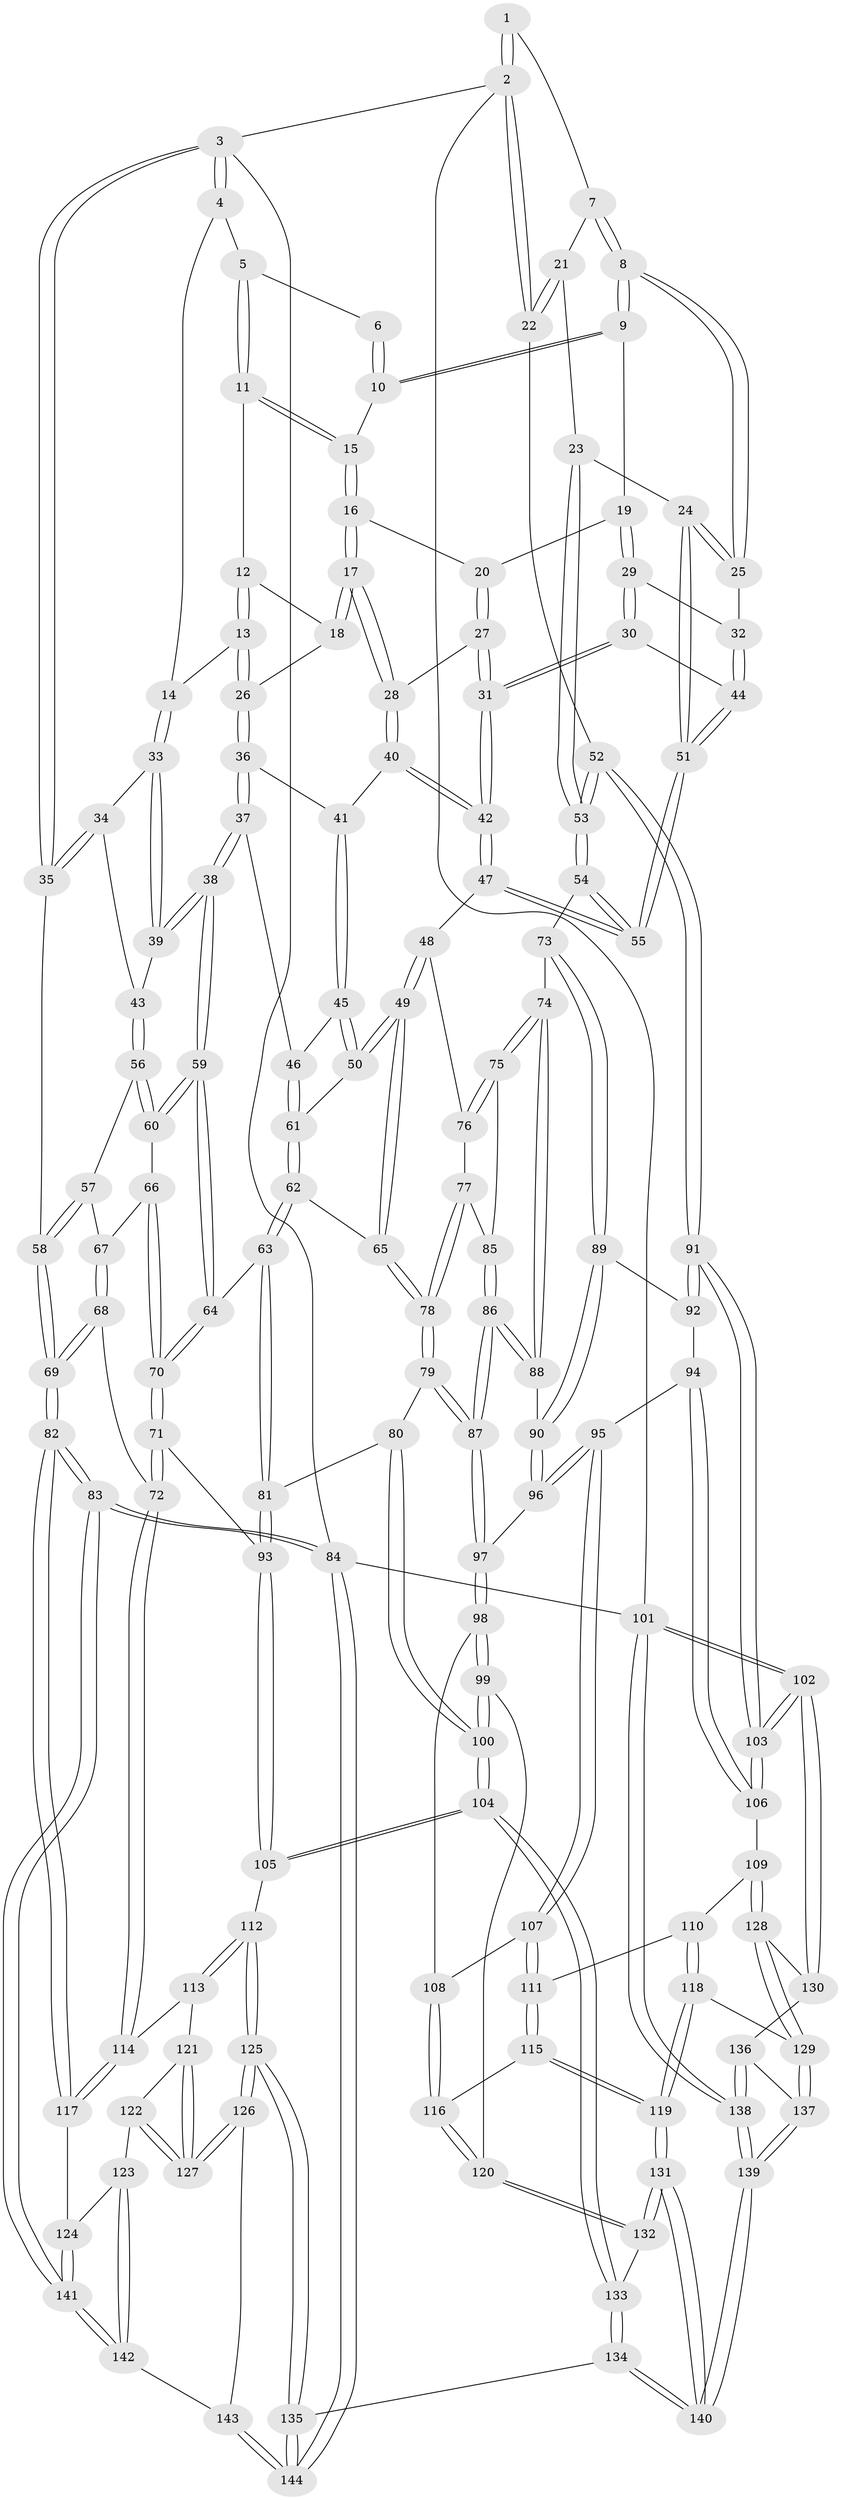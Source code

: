 // coarse degree distribution, {3: 0.2727272727272727, 4: 0.4772727272727273, 5: 0.20454545454545456, 7: 0.022727272727272728, 2: 0.022727272727272728}
// Generated by graph-tools (version 1.1) at 2025/38/03/04/25 23:38:33]
// undirected, 144 vertices, 357 edges
graph export_dot {
  node [color=gray90,style=filled];
  1 [pos="+0.7742491355412618+0"];
  2 [pos="+1+0"];
  3 [pos="+0+0"];
  4 [pos="+0.27585868250575063+0"];
  5 [pos="+0.4432299685308093+0"];
  6 [pos="+0.7467511832056598+0"];
  7 [pos="+0.8209895060902552+0.06559835440332225"];
  8 [pos="+0.8010741443363398+0.1489512609880385"];
  9 [pos="+0.7083460944031199+0.1502315624510037"];
  10 [pos="+0.6471010152691585+0.09678643509545314"];
  11 [pos="+0.4622771461208587+0"];
  12 [pos="+0.45272533001007537+0.05252893805777238"];
  13 [pos="+0.32732802585755444+0.16218903661474948"];
  14 [pos="+0.2924973627322342+0.15168713407637896"];
  15 [pos="+0.6138227280164489+0.10078751814563833"];
  16 [pos="+0.5611010167158925+0.1626397455576664"];
  17 [pos="+0.5162018452162404+0.18557248132753978"];
  18 [pos="+0.4878035904580289+0.14109358984549364"];
  19 [pos="+0.6907083342805603+0.17162945828267312"];
  20 [pos="+0.6419472926624915+0.1959887949164539"];
  21 [pos="+0.9729157676522359+0.08097045496679045"];
  22 [pos="+1+0"];
  23 [pos="+0.8732996268295335+0.22932397115741696"];
  24 [pos="+0.8484463946560848+0.22537741465224215"];
  25 [pos="+0.8394765602361544+0.2186192348923723"];
  26 [pos="+0.34959166000547615+0.19011521278724253"];
  27 [pos="+0.6320288220505097+0.22321766310125327"];
  28 [pos="+0.5115696034384791+0.21502987634960388"];
  29 [pos="+0.6858617223127775+0.22885065732330628"];
  30 [pos="+0.6650210236741321+0.31552336213356147"];
  31 [pos="+0.6432345090094828+0.3265050412329714"];
  32 [pos="+0.7759762910946872+0.2557758556639301"];
  33 [pos="+0.23672235117715842+0.17573465300442487"];
  34 [pos="+0.08563929730651323+0.15911566960096815"];
  35 [pos="+0+0"];
  36 [pos="+0.382012031677468+0.2535398327628148"];
  37 [pos="+0.3452627978782043+0.3180385689843085"];
  38 [pos="+0.3163475993484298+0.3348228720436682"];
  39 [pos="+0.26658175057258554+0.30188473539392235"];
  40 [pos="+0.5050137379584049+0.23740388671454318"];
  41 [pos="+0.48921341708961835+0.24447152920473725"];
  42 [pos="+0.6122997122384474+0.35478240489385837"];
  43 [pos="+0.16946125334463133+0.3164502068498736"];
  44 [pos="+0.6935911176013184+0.3106191440998133"];
  45 [pos="+0.46980047076103393+0.3068779871127129"];
  46 [pos="+0.4166449482214691+0.3610941245248859"];
  47 [pos="+0.6113441924317203+0.36149680226206804"];
  48 [pos="+0.5961660163765361+0.39830956418175273"];
  49 [pos="+0.5672418811001518+0.4162317026239546"];
  50 [pos="+0.4806973246535985+0.3746732231674317"];
  51 [pos="+0.8117737641692039+0.3899689675658829"];
  52 [pos="+1+0.3571455666803665"];
  53 [pos="+1+0.3568395952579556"];
  54 [pos="+0.8304883244903414+0.45984279080409673"];
  55 [pos="+0.8182755441883022+0.43354931223588405"];
  56 [pos="+0.1665108373232912+0.32727405841678525"];
  57 [pos="+0.08007379711834002+0.3724246874240207"];
  58 [pos="+0+0"];
  59 [pos="+0.2915759273762693+0.43393108301455774"];
  60 [pos="+0.1890719633478538+0.3988100555761775"];
  61 [pos="+0.427531286467234+0.3757097872861875"];
  62 [pos="+0.4176601732042931+0.4377580781955347"];
  63 [pos="+0.35814044626102354+0.5073241298418445"];
  64 [pos="+0.300888906278+0.4646462703372296"];
  65 [pos="+0.560416546996305+0.42513339496811703"];
  66 [pos="+0.1357599296156502+0.4399723010488234"];
  67 [pos="+0.08009708506456668+0.3725923391755846"];
  68 [pos="+0+0.593274327612881"];
  69 [pos="+0+0.5871347158998761"];
  70 [pos="+0.0986927344414266+0.589364578020287"];
  71 [pos="+0.09307149718006624+0.5965872538842713"];
  72 [pos="+0.06041781607154022+0.6153381693568777"];
  73 [pos="+0.8128764890862574+0.4978632596023241"];
  74 [pos="+0.7670597525662747+0.5068034673607925"];
  75 [pos="+0.7408733751233256+0.502151381228763"];
  76 [pos="+0.6169505785704772+0.42337307863162665"];
  77 [pos="+0.6365604075845032+0.5317622317228367"];
  78 [pos="+0.5201705058808995+0.5235668553631597"];
  79 [pos="+0.49361524651597455+0.5696617473683925"];
  80 [pos="+0.4730901137431414+0.5741196873325004"];
  81 [pos="+0.39818276925074814+0.5839887866187523"];
  82 [pos="+0+0.9343185923349658"];
  83 [pos="+0+1"];
  84 [pos="+0+1"];
  85 [pos="+0.6462139537971834+0.5491352500586923"];
  86 [pos="+0.6294572578161739+0.6183026504551098"];
  87 [pos="+0.6070562751117325+0.6431280908135544"];
  88 [pos="+0.7062143002642511+0.5973475546508773"];
  89 [pos="+0.8252941404963402+0.5304741213232653"];
  90 [pos="+0.7552377644940532+0.6456750502241784"];
  91 [pos="+1+0.5266473619519484"];
  92 [pos="+0.8476291592232927+0.5587119564516675"];
  93 [pos="+0.36202700857193343+0.6555233253407668"];
  94 [pos="+0.89254400303398+0.6599152742232138"];
  95 [pos="+0.7669265428300918+0.6998256408205391"];
  96 [pos="+0.7571693317331385+0.688468166051132"];
  97 [pos="+0.612008682699726+0.665367835422079"];
  98 [pos="+0.5950833360898693+0.7403326865263787"];
  99 [pos="+0.5914684303874826+0.7475277010145649"];
  100 [pos="+0.5316036891023054+0.7901381895208403"];
  101 [pos="+1+1"];
  102 [pos="+1+1"];
  103 [pos="+1+0.6745034162693442"];
  104 [pos="+0.47527521255578997+0.837925239223043"];
  105 [pos="+0.36402336994750034+0.7348332406496202"];
  106 [pos="+0.9852441053705611+0.7181982244958987"];
  107 [pos="+0.7651919919815667+0.7184356075584589"];
  108 [pos="+0.739584589135308+0.7502834657380344"];
  109 [pos="+0.9585874592277183+0.7483763920938072"];
  110 [pos="+0.8363194183666923+0.7881358019865801"];
  111 [pos="+0.8252315341937911+0.7840038516035237"];
  112 [pos="+0.26485028031105357+0.7874550970564114"];
  113 [pos="+0.21377503900384778+0.7779326988527434"];
  114 [pos="+0.11574026541546846+0.7334960203935563"];
  115 [pos="+0.7499070672317395+0.8287313232092497"];
  116 [pos="+0.7283024179276503+0.8117277974327927"];
  117 [pos="+0.07997884119723872+0.8391979252143353"];
  118 [pos="+0.825902690792842+0.8810033531902446"];
  119 [pos="+0.7852061555269975+0.9056291172167342"];
  120 [pos="+0.6785642239351224+0.8242504197250905"];
  121 [pos="+0.18491020840661868+0.8465288262552486"];
  122 [pos="+0.11388739697072114+0.8809675746845441"];
  123 [pos="+0.09865950696405061+0.8762552486554636"];
  124 [pos="+0.09489243178682956+0.8723768552087042"];
  125 [pos="+0.26027959653274557+0.948056009420529"];
  126 [pos="+0.2025786956721953+0.932137283374854"];
  127 [pos="+0.18413879934196994+0.9151191543627825"];
  128 [pos="+0.9525043650303163+0.7676492980639515"];
  129 [pos="+0.8730908381079463+0.881972050715491"];
  130 [pos="+0.9543379392981429+0.861665059403942"];
  131 [pos="+0.7169216790897617+1"];
  132 [pos="+0.6746635734204887+0.841859114460152"];
  133 [pos="+0.4830487597679797+0.9395291661112067"];
  134 [pos="+0.4761667805540664+1"];
  135 [pos="+0.432029996943816+1"];
  136 [pos="+0.9511761781366961+0.8925416509262196"];
  137 [pos="+0.8947702148811083+0.9044250451338102"];
  138 [pos="+1+1"];
  139 [pos="+0.9485032672996375+1"];
  140 [pos="+0.6828579924209073+1"];
  141 [pos="+0+0.9799595225044274"];
  142 [pos="+0.10229722264549407+0.9498678028010045"];
  143 [pos="+0.12367729454499263+0.9773092401414674"];
  144 [pos="+0.05970135586117856+1"];
  1 -- 2;
  1 -- 2;
  1 -- 7;
  2 -- 3;
  2 -- 22;
  2 -- 22;
  2 -- 101;
  3 -- 4;
  3 -- 4;
  3 -- 35;
  3 -- 35;
  3 -- 84;
  4 -- 5;
  4 -- 14;
  5 -- 6;
  5 -- 11;
  5 -- 11;
  6 -- 10;
  6 -- 10;
  7 -- 8;
  7 -- 8;
  7 -- 21;
  8 -- 9;
  8 -- 9;
  8 -- 25;
  8 -- 25;
  9 -- 10;
  9 -- 10;
  9 -- 19;
  10 -- 15;
  11 -- 12;
  11 -- 15;
  11 -- 15;
  12 -- 13;
  12 -- 13;
  12 -- 18;
  13 -- 14;
  13 -- 26;
  13 -- 26;
  14 -- 33;
  14 -- 33;
  15 -- 16;
  15 -- 16;
  16 -- 17;
  16 -- 17;
  16 -- 20;
  17 -- 18;
  17 -- 18;
  17 -- 28;
  17 -- 28;
  18 -- 26;
  19 -- 20;
  19 -- 29;
  19 -- 29;
  20 -- 27;
  20 -- 27;
  21 -- 22;
  21 -- 22;
  21 -- 23;
  22 -- 52;
  23 -- 24;
  23 -- 53;
  23 -- 53;
  24 -- 25;
  24 -- 25;
  24 -- 51;
  24 -- 51;
  25 -- 32;
  26 -- 36;
  26 -- 36;
  27 -- 28;
  27 -- 31;
  27 -- 31;
  28 -- 40;
  28 -- 40;
  29 -- 30;
  29 -- 30;
  29 -- 32;
  30 -- 31;
  30 -- 31;
  30 -- 44;
  31 -- 42;
  31 -- 42;
  32 -- 44;
  32 -- 44;
  33 -- 34;
  33 -- 39;
  33 -- 39;
  34 -- 35;
  34 -- 35;
  34 -- 43;
  35 -- 58;
  36 -- 37;
  36 -- 37;
  36 -- 41;
  37 -- 38;
  37 -- 38;
  37 -- 46;
  38 -- 39;
  38 -- 39;
  38 -- 59;
  38 -- 59;
  39 -- 43;
  40 -- 41;
  40 -- 42;
  40 -- 42;
  41 -- 45;
  41 -- 45;
  42 -- 47;
  42 -- 47;
  43 -- 56;
  43 -- 56;
  44 -- 51;
  44 -- 51;
  45 -- 46;
  45 -- 50;
  45 -- 50;
  46 -- 61;
  46 -- 61;
  47 -- 48;
  47 -- 55;
  47 -- 55;
  48 -- 49;
  48 -- 49;
  48 -- 76;
  49 -- 50;
  49 -- 50;
  49 -- 65;
  49 -- 65;
  50 -- 61;
  51 -- 55;
  51 -- 55;
  52 -- 53;
  52 -- 53;
  52 -- 91;
  52 -- 91;
  53 -- 54;
  53 -- 54;
  54 -- 55;
  54 -- 55;
  54 -- 73;
  56 -- 57;
  56 -- 60;
  56 -- 60;
  57 -- 58;
  57 -- 58;
  57 -- 67;
  58 -- 69;
  58 -- 69;
  59 -- 60;
  59 -- 60;
  59 -- 64;
  59 -- 64;
  60 -- 66;
  61 -- 62;
  61 -- 62;
  62 -- 63;
  62 -- 63;
  62 -- 65;
  63 -- 64;
  63 -- 81;
  63 -- 81;
  64 -- 70;
  64 -- 70;
  65 -- 78;
  65 -- 78;
  66 -- 67;
  66 -- 70;
  66 -- 70;
  67 -- 68;
  67 -- 68;
  68 -- 69;
  68 -- 69;
  68 -- 72;
  69 -- 82;
  69 -- 82;
  70 -- 71;
  70 -- 71;
  71 -- 72;
  71 -- 72;
  71 -- 93;
  72 -- 114;
  72 -- 114;
  73 -- 74;
  73 -- 89;
  73 -- 89;
  74 -- 75;
  74 -- 75;
  74 -- 88;
  74 -- 88;
  75 -- 76;
  75 -- 76;
  75 -- 85;
  76 -- 77;
  77 -- 78;
  77 -- 78;
  77 -- 85;
  78 -- 79;
  78 -- 79;
  79 -- 80;
  79 -- 87;
  79 -- 87;
  80 -- 81;
  80 -- 100;
  80 -- 100;
  81 -- 93;
  81 -- 93;
  82 -- 83;
  82 -- 83;
  82 -- 117;
  82 -- 117;
  83 -- 84;
  83 -- 84;
  83 -- 141;
  83 -- 141;
  84 -- 144;
  84 -- 144;
  84 -- 101;
  85 -- 86;
  85 -- 86;
  86 -- 87;
  86 -- 87;
  86 -- 88;
  86 -- 88;
  87 -- 97;
  87 -- 97;
  88 -- 90;
  89 -- 90;
  89 -- 90;
  89 -- 92;
  90 -- 96;
  90 -- 96;
  91 -- 92;
  91 -- 92;
  91 -- 103;
  91 -- 103;
  92 -- 94;
  93 -- 105;
  93 -- 105;
  94 -- 95;
  94 -- 106;
  94 -- 106;
  95 -- 96;
  95 -- 96;
  95 -- 107;
  95 -- 107;
  96 -- 97;
  97 -- 98;
  97 -- 98;
  98 -- 99;
  98 -- 99;
  98 -- 108;
  99 -- 100;
  99 -- 100;
  99 -- 120;
  100 -- 104;
  100 -- 104;
  101 -- 102;
  101 -- 102;
  101 -- 138;
  101 -- 138;
  102 -- 103;
  102 -- 103;
  102 -- 130;
  102 -- 130;
  103 -- 106;
  103 -- 106;
  104 -- 105;
  104 -- 105;
  104 -- 133;
  104 -- 133;
  105 -- 112;
  106 -- 109;
  107 -- 108;
  107 -- 111;
  107 -- 111;
  108 -- 116;
  108 -- 116;
  109 -- 110;
  109 -- 128;
  109 -- 128;
  110 -- 111;
  110 -- 118;
  110 -- 118;
  111 -- 115;
  111 -- 115;
  112 -- 113;
  112 -- 113;
  112 -- 125;
  112 -- 125;
  113 -- 114;
  113 -- 121;
  114 -- 117;
  114 -- 117;
  115 -- 116;
  115 -- 119;
  115 -- 119;
  116 -- 120;
  116 -- 120;
  117 -- 124;
  118 -- 119;
  118 -- 119;
  118 -- 129;
  119 -- 131;
  119 -- 131;
  120 -- 132;
  120 -- 132;
  121 -- 122;
  121 -- 127;
  121 -- 127;
  122 -- 123;
  122 -- 127;
  122 -- 127;
  123 -- 124;
  123 -- 142;
  123 -- 142;
  124 -- 141;
  124 -- 141;
  125 -- 126;
  125 -- 126;
  125 -- 135;
  125 -- 135;
  126 -- 127;
  126 -- 127;
  126 -- 143;
  128 -- 129;
  128 -- 129;
  128 -- 130;
  129 -- 137;
  129 -- 137;
  130 -- 136;
  131 -- 132;
  131 -- 132;
  131 -- 140;
  131 -- 140;
  132 -- 133;
  133 -- 134;
  133 -- 134;
  134 -- 135;
  134 -- 140;
  134 -- 140;
  135 -- 144;
  135 -- 144;
  136 -- 137;
  136 -- 138;
  136 -- 138;
  137 -- 139;
  137 -- 139;
  138 -- 139;
  138 -- 139;
  139 -- 140;
  139 -- 140;
  141 -- 142;
  141 -- 142;
  142 -- 143;
  143 -- 144;
  143 -- 144;
}
